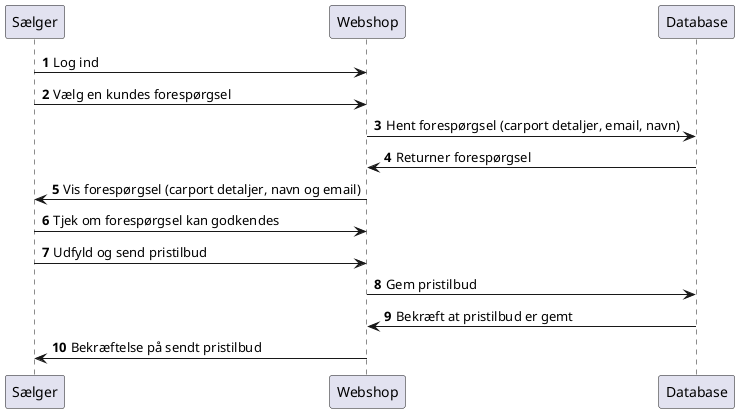 @startuml
'https://plantuml.com/sequence-diagram

autonumber

Sælger -> Webshop: Log ind
Sælger -> Webshop: Vælg en kundes forespørgsel
Webshop -> Database: Hent forespørgsel (carport detaljer, email, navn)
Database -> Webshop: Returner forespørgsel
Webshop -> Sælger: Vis forespørgsel (carport detaljer, navn og email)
Sælger -> Webshop: Tjek om forespørgsel kan godkendes
Sælger -> Webshop: Udfyld og send pristilbud
Webshop -> Database: Gem pristilbud
Database -> Webshop: Bekræft at pristilbud er gemt
Webshop -> Sælger: Bekræftelse på sendt pristilbud
@enduml